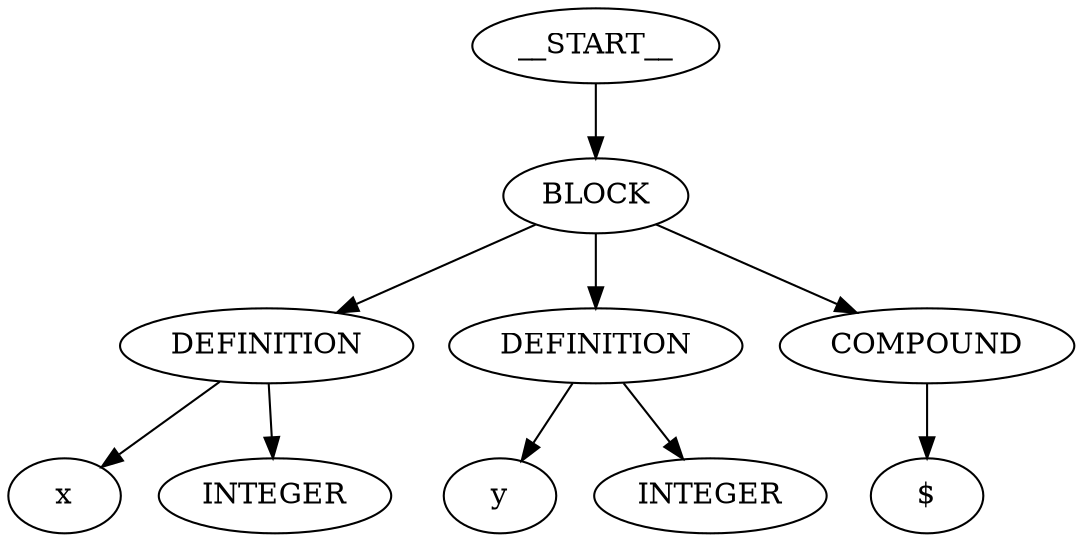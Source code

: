 digraph name{
n0[label="__START__"]
n1[label="BLOCK"]
n2[label="DEFINITION"]
n3[label="x"]
n4[label="INTEGER"]
n5[label="DEFINITION"]
n6[label="y"]
n7[label="INTEGER"]
n8[label="COMPOUND"]
n9[label="$"]
n0->n1
n1->n2
n2->n3
n2->n4
n1->n5
n5->n6
n5->n7
n1->n8
n8->n9
}

